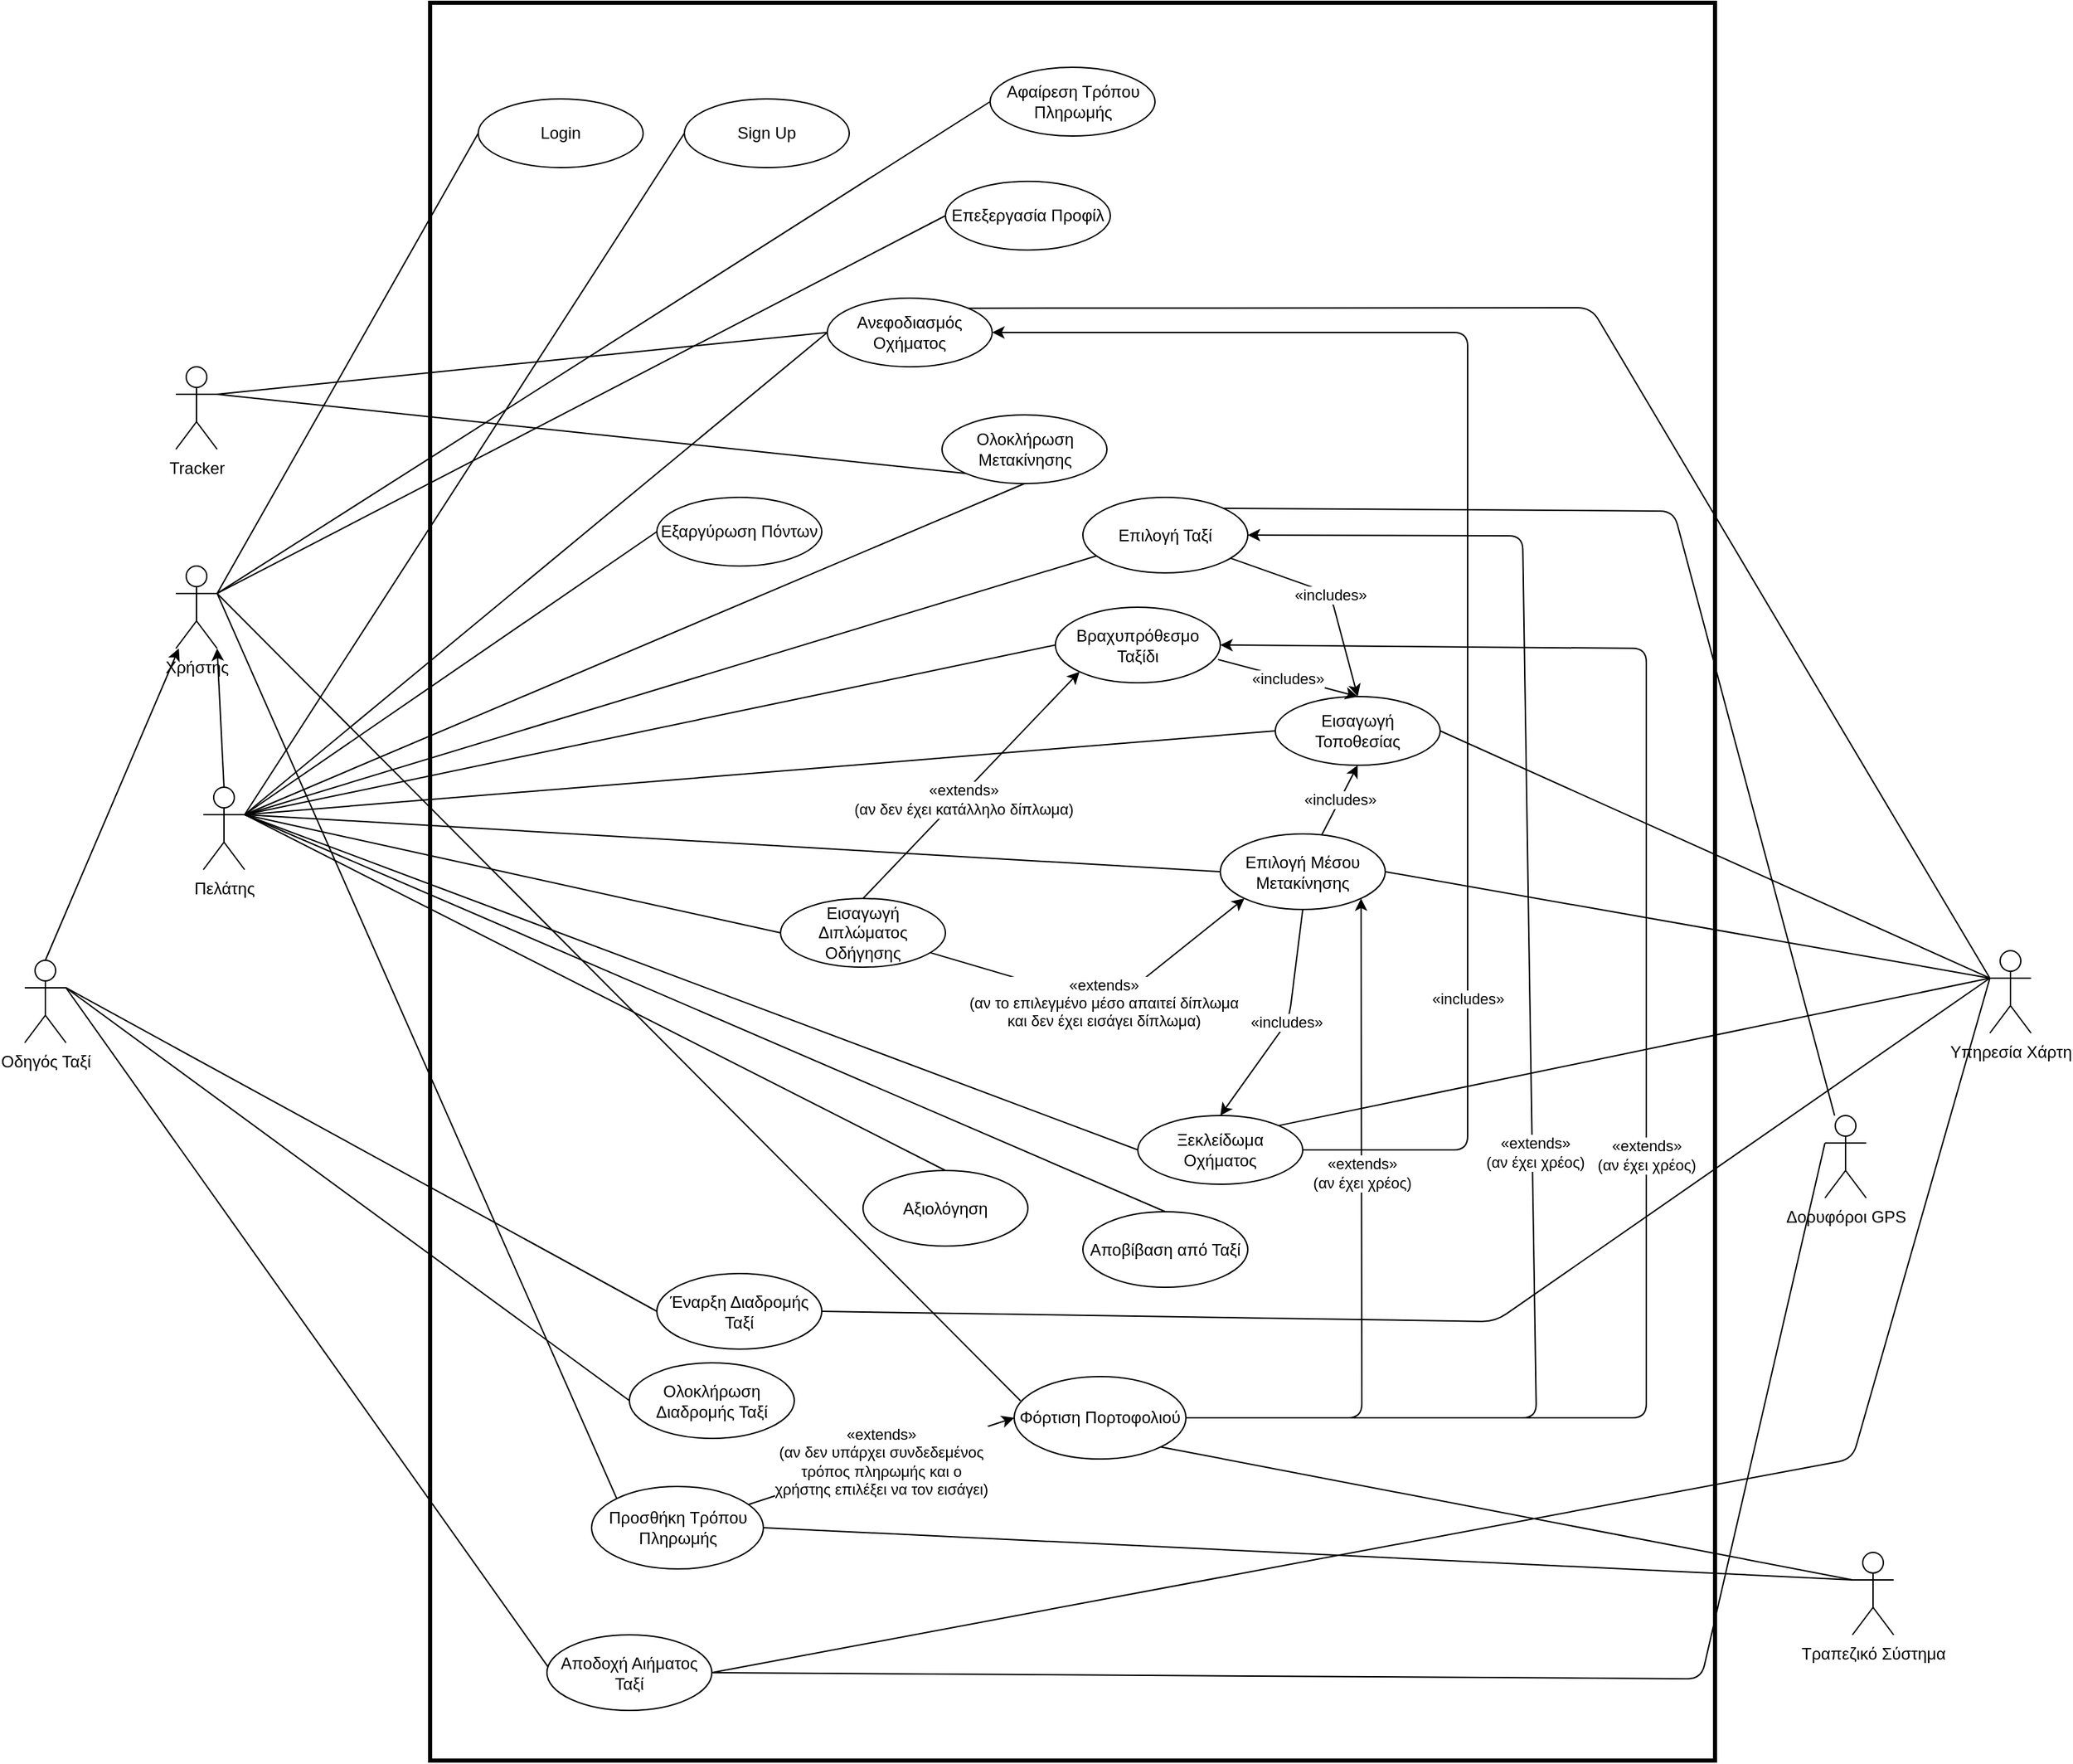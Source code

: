 <mxfile>
    <diagram name="Σελίδα-1" id="W96MZ3pNwyJOU8Pa48gL">
        <mxGraphModel dx="3240" dy="4241" grid="1" gridSize="10" guides="1" tooltips="1" connect="1" arrows="1" fold="1" page="1" pageScale="1" pageWidth="827" pageHeight="1169" math="0" shadow="0">
            <root>
                <mxCell id="0"/>
                <mxCell id="1" parent="0"/>
                <mxCell id="TMFWVWkfC0uBXqqR4gfE-117" value="" style="rounded=0;whiteSpace=wrap;html=1;gradientColor=default;fillColor=none;strokeWidth=3;" parent="1" vertex="1">
                    <mxGeometry x="5" y="-1800" width="935" height="1279.5" as="geometry"/>
                </mxCell>
                <mxCell id="iz2s1d51JbCJ1DRqa-HV-39" value="Έναρξη Διαδρομής Ταξί" style="ellipse;whiteSpace=wrap;html=1;strokeWidth=1;" parent="1" vertex="1">
                    <mxGeometry x="170" y="-875" width="120" height="55" as="geometry"/>
                </mxCell>
                <mxCell id="iz2s1d51JbCJ1DRqa-HV-40" value="Ολοκλήρωση Διαδρομής Ταξί" style="ellipse;whiteSpace=wrap;html=1;strokeWidth=1;" parent="1" vertex="1">
                    <mxGeometry x="150" y="-810" width="120" height="55" as="geometry"/>
                </mxCell>
                <mxCell id="TMFWVWkfC0uBXqqR4gfE-33" style="edgeStyle=none;html=1;exitX=1;exitY=0.333;exitDx=0;exitDy=0;exitPerimeter=0;entryX=0;entryY=0.5;entryDx=0;entryDy=0;endArrow=none;endFill=0;" parent="1" source="TMFWVWkfC0uBXqqR4gfE-31" target="TMFWVWkfC0uBXqqR4gfE-32" edge="1">
                    <mxGeometry relative="1" as="geometry"/>
                </mxCell>
                <mxCell id="TMFWVWkfC0uBXqqR4gfE-36" style="edgeStyle=none;html=1;exitX=1;exitY=0.333;exitDx=0;exitDy=0;exitPerimeter=0;entryX=0;entryY=0.5;entryDx=0;entryDy=0;endArrow=none;endFill=0;" parent="1" source="TMFWVWkfC0uBXqqR4gfE-31" target="TMFWVWkfC0uBXqqR4gfE-35" edge="1">
                    <mxGeometry relative="1" as="geometry"/>
                </mxCell>
                <mxCell id="TMFWVWkfC0uBXqqR4gfE-37" style="edgeStyle=none;html=1;exitX=1;exitY=0.333;exitDx=0;exitDy=0;exitPerimeter=0;entryX=0;entryY=0.5;entryDx=0;entryDy=0;endArrow=none;endFill=0;" parent="1" source="TMFWVWkfC0uBXqqR4gfE-31" target="TMFWVWkfC0uBXqqR4gfE-34" edge="1">
                    <mxGeometry relative="1" as="geometry"/>
                </mxCell>
                <mxCell id="TMFWVWkfC0uBXqqR4gfE-39" style="edgeStyle=none;html=1;exitX=1;exitY=0.333;exitDx=0;exitDy=0;exitPerimeter=0;endArrow=none;endFill=0;" parent="1" source="TMFWVWkfC0uBXqqR4gfE-31" target="TMFWVWkfC0uBXqqR4gfE-38" edge="1">
                    <mxGeometry relative="1" as="geometry"/>
                </mxCell>
                <mxCell id="TMFWVWkfC0uBXqqR4gfE-41" style="edgeStyle=none;html=1;exitX=1;exitY=0.333;exitDx=0;exitDy=0;exitPerimeter=0;entryX=0.5;entryY=1;entryDx=0;entryDy=0;endArrow=none;endFill=0;" parent="1" source="TMFWVWkfC0uBXqqR4gfE-31" target="TMFWVWkfC0uBXqqR4gfE-40" edge="1">
                    <mxGeometry relative="1" as="geometry"/>
                </mxCell>
                <mxCell id="TMFWVWkfC0uBXqqR4gfE-43" style="edgeStyle=none;html=1;exitX=1;exitY=0.333;exitDx=0;exitDy=0;exitPerimeter=0;entryX=0;entryY=0.5;entryDx=0;entryDy=0;endArrow=none;endFill=0;" parent="1" source="TMFWVWkfC0uBXqqR4gfE-31" target="TMFWVWkfC0uBXqqR4gfE-42" edge="1">
                    <mxGeometry relative="1" as="geometry"/>
                </mxCell>
                <mxCell id="TMFWVWkfC0uBXqqR4gfE-45" style="edgeStyle=none;html=1;exitX=1;exitY=0.333;exitDx=0;exitDy=0;exitPerimeter=0;entryX=0;entryY=0.5;entryDx=0;entryDy=0;endArrow=none;endFill=0;" parent="1" source="TMFWVWkfC0uBXqqR4gfE-31" target="TMFWVWkfC0uBXqqR4gfE-44" edge="1">
                    <mxGeometry relative="1" as="geometry"/>
                </mxCell>
                <mxCell id="TMFWVWkfC0uBXqqR4gfE-47" style="edgeStyle=none;html=1;exitX=1;exitY=0.333;exitDx=0;exitDy=0;exitPerimeter=0;entryX=0;entryY=0.5;entryDx=0;entryDy=0;endArrow=none;endFill=0;" parent="1" source="TMFWVWkfC0uBXqqR4gfE-31" target="TMFWVWkfC0uBXqqR4gfE-46" edge="1">
                    <mxGeometry relative="1" as="geometry"/>
                </mxCell>
                <mxCell id="TMFWVWkfC0uBXqqR4gfE-49" style="edgeStyle=none;html=1;exitX=1;exitY=0.333;exitDx=0;exitDy=0;exitPerimeter=0;entryX=0.5;entryY=0;entryDx=0;entryDy=0;endArrow=none;endFill=0;" parent="1" source="TMFWVWkfC0uBXqqR4gfE-31" target="TMFWVWkfC0uBXqqR4gfE-48" edge="1">
                    <mxGeometry relative="1" as="geometry"/>
                </mxCell>
                <mxCell id="TMFWVWkfC0uBXqqR4gfE-51" style="edgeStyle=none;html=1;exitX=1;exitY=0.333;exitDx=0;exitDy=0;exitPerimeter=0;entryX=0.5;entryY=0;entryDx=0;entryDy=0;endArrow=none;endFill=0;" parent="1" source="TMFWVWkfC0uBXqqR4gfE-31" target="TMFWVWkfC0uBXqqR4gfE-50" edge="1">
                    <mxGeometry relative="1" as="geometry"/>
                </mxCell>
                <mxCell id="TMFWVWkfC0uBXqqR4gfE-87" style="edgeStyle=none;html=1;exitX=0.5;exitY=0;exitDx=0;exitDy=0;exitPerimeter=0;entryX=1;entryY=1;entryDx=0;entryDy=0;entryPerimeter=0;endArrow=classic;endFill=1;" parent="1" source="TMFWVWkfC0uBXqqR4gfE-31" target="TMFWVWkfC0uBXqqR4gfE-67" edge="1">
                    <mxGeometry relative="1" as="geometry"/>
                </mxCell>
                <mxCell id="TMFWVWkfC0uBXqqR4gfE-126" style="edgeStyle=none;html=1;exitX=1;exitY=0.333;exitDx=0;exitDy=0;exitPerimeter=0;entryX=0;entryY=0.5;entryDx=0;entryDy=0;endArrow=none;endFill=0;" parent="1" source="TMFWVWkfC0uBXqqR4gfE-31" target="TMFWVWkfC0uBXqqR4gfE-119" edge="1">
                    <mxGeometry relative="1" as="geometry"/>
                </mxCell>
                <mxCell id="TMFWVWkfC0uBXqqR4gfE-31" value="Πελάτης" style="shape=umlActor;verticalLabelPosition=bottom;verticalAlign=top;html=1;outlineConnect=0;" parent="1" vertex="1">
                    <mxGeometry x="-160" y="-1229" width="30" height="60" as="geometry"/>
                </mxCell>
                <mxCell id="TMFWVWkfC0uBXqqR4gfE-59" value="«includes»" style="edgeStyle=none;html=1;exitX=0.5;exitY=1;exitDx=0;exitDy=0;entryX=0.5;entryY=0;entryDx=0;entryDy=0;endArrow=classic;endFill=1;" parent="1" source="TMFWVWkfC0uBXqqR4gfE-32" target="TMFWVWkfC0uBXqqR4gfE-44" edge="1">
                    <mxGeometry relative="1" as="geometry">
                        <Array as="points">
                            <mxPoint x="630" y="-1060"/>
                        </Array>
                    </mxGeometry>
                </mxCell>
                <mxCell id="TMFWVWkfC0uBXqqR4gfE-62" value="«includes»" style="edgeStyle=none;html=1;entryX=0.5;entryY=1;entryDx=0;entryDy=0;endArrow=classic;endFill=1;" parent="1" source="TMFWVWkfC0uBXqqR4gfE-32" target="TMFWVWkfC0uBXqqR4gfE-34" edge="1">
                    <mxGeometry relative="1" as="geometry"/>
                </mxCell>
                <mxCell id="TMFWVWkfC0uBXqqR4gfE-32" value="Επιλογή Μέσου Μετακίνησης" style="ellipse;whiteSpace=wrap;html=1;strokeWidth=1;" parent="1" vertex="1">
                    <mxGeometry x="580" y="-1195" width="120" height="55" as="geometry"/>
                </mxCell>
                <mxCell id="TMFWVWkfC0uBXqqR4gfE-34" value="Εισαγωγή Τοποθεσίας" style="ellipse;whiteSpace=wrap;html=1;perimeterSpacing=0;strokeWidth=1;" parent="1" vertex="1">
                    <mxGeometry x="620" y="-1295" width="120" height="50" as="geometry"/>
                </mxCell>
                <mxCell id="TMFWVWkfC0uBXqqR4gfE-80" value="«includes»" style="edgeStyle=none;html=1;exitX=0.986;exitY=0.692;exitDx=0;exitDy=0;entryX=0.5;entryY=0;entryDx=0;entryDy=0;endArrow=classic;endFill=1;exitPerimeter=0;" parent="1" source="TMFWVWkfC0uBXqqR4gfE-35" target="TMFWVWkfC0uBXqqR4gfE-34" edge="1">
                    <mxGeometry relative="1" as="geometry"/>
                </mxCell>
                <mxCell id="TMFWVWkfC0uBXqqR4gfE-35" value="Βραχυπρόθεσμο Ταξίδι" style="ellipse;whiteSpace=wrap;html=1;strokeWidth=1;" parent="1" vertex="1">
                    <mxGeometry x="460" y="-1360" width="120" height="55" as="geometry"/>
                </mxCell>
                <mxCell id="TMFWVWkfC0uBXqqR4gfE-81" value="«includes»" style="edgeStyle=none;html=1;entryX=0.5;entryY=0;entryDx=0;entryDy=0;endArrow=classic;endFill=1;" parent="1" source="TMFWVWkfC0uBXqqR4gfE-38" target="TMFWVWkfC0uBXqqR4gfE-34" edge="1">
                    <mxGeometry relative="1" as="geometry">
                        <Array as="points">
                            <mxPoint x="660" y="-1370"/>
                        </Array>
                    </mxGeometry>
                </mxCell>
                <mxCell id="TMFWVWkfC0uBXqqR4gfE-38" value="Επιλογή Ταξί" style="ellipse;whiteSpace=wrap;html=1;strokeWidth=1;" parent="1" vertex="1">
                    <mxGeometry x="480" y="-1440" width="120" height="55" as="geometry"/>
                </mxCell>
                <mxCell id="TMFWVWkfC0uBXqqR4gfE-40" value="Ολοκλήρωση Μετακίνησης" style="ellipse;whiteSpace=wrap;html=1;perimeterSpacing=0;strokeWidth=1;" parent="1" vertex="1">
                    <mxGeometry x="377.5" y="-1500" width="120" height="50" as="geometry"/>
                </mxCell>
                <mxCell id="TMFWVWkfC0uBXqqR4gfE-61" value="«extends»&lt;div&gt;(αν το επιλεγμένο μέσο απαιτεί δίπλωμα&lt;/div&gt;&lt;div&gt;και δεν έχει εισάγει δίπλωμα)&lt;/div&gt;" style="edgeStyle=none;html=1;entryX=0;entryY=1;entryDx=0;entryDy=0;endArrow=classic;endFill=1;" parent="1" source="TMFWVWkfC0uBXqqR4gfE-42" target="TMFWVWkfC0uBXqqR4gfE-32" edge="1">
                    <mxGeometry relative="1" as="geometry">
                        <Array as="points">
                            <mxPoint x="500" y="-1070"/>
                        </Array>
                    </mxGeometry>
                </mxCell>
                <mxCell id="TMFWVWkfC0uBXqqR4gfE-79" value="«extends»&lt;div&gt;(αν δεν έχει κατάλληλο δίπλωμα)&lt;/div&gt;" style="edgeStyle=none;html=1;exitX=0.5;exitY=0;exitDx=0;exitDy=0;entryX=0;entryY=1;entryDx=0;entryDy=0;endArrow=classic;endFill=1;" parent="1" source="TMFWVWkfC0uBXqqR4gfE-42" target="TMFWVWkfC0uBXqqR4gfE-35" edge="1">
                    <mxGeometry x="-0.104" y="-3" relative="1" as="geometry">
                        <mxPoint as="offset"/>
                    </mxGeometry>
                </mxCell>
                <mxCell id="TMFWVWkfC0uBXqqR4gfE-42" value="Εισαγωγή Διπλώματος Οδήγησης" style="ellipse;whiteSpace=wrap;html=1;strokeWidth=1;" parent="1" vertex="1">
                    <mxGeometry x="260" y="-1148" width="120" height="50" as="geometry"/>
                </mxCell>
                <mxCell id="TMFWVWkfC0uBXqqR4gfE-75" style="edgeStyle=none;html=1;exitX=1;exitY=0.5;exitDx=0;exitDy=0;entryX=1;entryY=0.5;entryDx=0;entryDy=0;endArrow=classic;endFill=1;" parent="1" source="TMFWVWkfC0uBXqqR4gfE-44" target="TMFWVWkfC0uBXqqR4gfE-46" edge="1">
                    <mxGeometry relative="1" as="geometry">
                        <Array as="points">
                            <mxPoint x="760" y="-965"/>
                            <mxPoint x="760" y="-1560"/>
                        </Array>
                    </mxGeometry>
                </mxCell>
                <mxCell id="TMFWVWkfC0uBXqqR4gfE-76" value="«includes»" style="edgeLabel;html=1;align=center;verticalAlign=middle;resizable=0;points=[];" parent="TMFWVWkfC0uBXqqR4gfE-75" vertex="1" connectable="0">
                    <mxGeometry x="0.001" y="2" relative="1" as="geometry">
                        <mxPoint x="2" y="301" as="offset"/>
                    </mxGeometry>
                </mxCell>
                <mxCell id="TMFWVWkfC0uBXqqR4gfE-44" value="Ξεκλείδωμα Οχήματος" style="ellipse;whiteSpace=wrap;html=1;strokeWidth=1;" parent="1" vertex="1">
                    <mxGeometry x="520" y="-990" width="120" height="50" as="geometry"/>
                </mxCell>
                <mxCell id="TMFWVWkfC0uBXqqR4gfE-46" value="Ανεφοδιασμός Οχήματος" style="ellipse;whiteSpace=wrap;html=1;strokeWidth=1;" parent="1" vertex="1">
                    <mxGeometry x="294" y="-1585" width="120" height="50" as="geometry"/>
                </mxCell>
                <mxCell id="TMFWVWkfC0uBXqqR4gfE-48" value="Αποβίβαση από Ταξί" style="ellipse;whiteSpace=wrap;html=1;strokeWidth=1;" parent="1" vertex="1">
                    <mxGeometry x="480" y="-920" width="120" height="55" as="geometry"/>
                </mxCell>
                <mxCell id="TMFWVWkfC0uBXqqR4gfE-50" value="Αξιολόγηση" style="ellipse;whiteSpace=wrap;html=1;strokeWidth=1;" parent="1" vertex="1">
                    <mxGeometry x="320" y="-950" width="120" height="55" as="geometry"/>
                </mxCell>
                <mxCell id="TMFWVWkfC0uBXqqR4gfE-56" style="edgeStyle=none;html=1;exitX=1;exitY=0.333;exitDx=0;exitDy=0;exitPerimeter=0;entryX=0;entryY=1;entryDx=0;entryDy=0;endArrow=none;endFill=0;" parent="1" source="TMFWVWkfC0uBXqqR4gfE-55" target="TMFWVWkfC0uBXqqR4gfE-40" edge="1">
                    <mxGeometry relative="1" as="geometry"/>
                </mxCell>
                <mxCell id="TMFWVWkfC0uBXqqR4gfE-57" style="edgeStyle=none;html=1;exitX=1;exitY=0.333;exitDx=0;exitDy=0;exitPerimeter=0;entryX=0;entryY=0.5;entryDx=0;entryDy=0;endArrow=none;endFill=0;" parent="1" source="TMFWVWkfC0uBXqqR4gfE-55" target="TMFWVWkfC0uBXqqR4gfE-46" edge="1">
                    <mxGeometry relative="1" as="geometry"/>
                </mxCell>
                <mxCell id="TMFWVWkfC0uBXqqR4gfE-55" value="Tracker" style="shape=umlActor;verticalLabelPosition=bottom;verticalAlign=top;html=1;outlineConnect=0;" parent="1" vertex="1">
                    <mxGeometry x="-180" y="-1535" width="30" height="60" as="geometry"/>
                </mxCell>
                <mxCell id="TMFWVWkfC0uBXqqR4gfE-72" style="edgeStyle=none;html=1;exitX=1;exitY=0.5;exitDx=0;exitDy=0;entryX=1;entryY=1;entryDx=0;entryDy=0;endArrow=classic;endFill=1;" parent="1" source="TMFWVWkfC0uBXqqR4gfE-63" target="TMFWVWkfC0uBXqqR4gfE-32" edge="1">
                    <mxGeometry relative="1" as="geometry">
                        <Array as="points">
                            <mxPoint x="683" y="-770"/>
                        </Array>
                    </mxGeometry>
                </mxCell>
                <mxCell id="TMFWVWkfC0uBXqqR4gfE-73" value="«extends»&lt;div&gt;(αν έχει χρέος)&lt;/div&gt;" style="edgeLabel;html=1;align=center;verticalAlign=middle;resizable=0;points=[];" parent="TMFWVWkfC0uBXqqR4gfE-72" vertex="1" connectable="0">
                    <mxGeometry x="0.21" relative="1" as="geometry">
                        <mxPoint as="offset"/>
                    </mxGeometry>
                </mxCell>
                <mxCell id="TMFWVWkfC0uBXqqR4gfE-82" value="«extends»&lt;div&gt;(αν έχει χρέος)&lt;/div&gt;" style="edgeStyle=none;html=1;exitX=1;exitY=0.5;exitDx=0;exitDy=0;entryX=1;entryY=0.5;entryDx=0;entryDy=0;endArrow=classic;endFill=1;" parent="1" source="TMFWVWkfC0uBXqqR4gfE-63" target="TMFWVWkfC0uBXqqR4gfE-38" edge="1">
                    <mxGeometry x="-0.184" y="-2" relative="1" as="geometry">
                        <Array as="points">
                            <mxPoint x="810" y="-770"/>
                            <mxPoint x="800" y="-1412"/>
                        </Array>
                        <mxPoint as="offset"/>
                    </mxGeometry>
                </mxCell>
                <mxCell id="TMFWVWkfC0uBXqqR4gfE-83" value="«extends»&lt;div&gt;(αν έχει χρέος)&lt;/div&gt;" style="edgeStyle=none;html=1;exitX=1;exitY=0.5;exitDx=0;exitDy=0;entryX=1;entryY=0.5;entryDx=0;entryDy=0;endArrow=classic;endFill=1;" parent="1" source="TMFWVWkfC0uBXqqR4gfE-63" target="TMFWVWkfC0uBXqqR4gfE-35" edge="1">
                    <mxGeometry x="-0.127" relative="1" as="geometry">
                        <Array as="points">
                            <mxPoint x="890" y="-770"/>
                            <mxPoint x="890" y="-1330"/>
                        </Array>
                        <mxPoint as="offset"/>
                    </mxGeometry>
                </mxCell>
                <mxCell id="TMFWVWkfC0uBXqqR4gfE-63" value="Φόρτιση Πορτοφολιού" style="ellipse;whiteSpace=wrap;html=1;strokeWidth=1;" parent="1" vertex="1">
                    <mxGeometry x="430" y="-800" width="125" height="60" as="geometry"/>
                </mxCell>
                <mxCell id="TMFWVWkfC0uBXqqR4gfE-68" style="edgeStyle=none;html=1;exitX=1;exitY=0.333;exitDx=0;exitDy=0;exitPerimeter=0;entryX=0.037;entryY=0.294;entryDx=0;entryDy=0;entryPerimeter=0;endArrow=none;endFill=0;" parent="1" source="TMFWVWkfC0uBXqqR4gfE-67" target="TMFWVWkfC0uBXqqR4gfE-63" edge="1">
                    <mxGeometry relative="1" as="geometry"/>
                </mxCell>
                <mxCell id="TMFWVWkfC0uBXqqR4gfE-70" style="edgeStyle=none;html=1;exitX=1;exitY=0.333;exitDx=0;exitDy=0;exitPerimeter=0;entryX=0;entryY=0;entryDx=0;entryDy=0;endArrow=none;endFill=0;" parent="1" source="TMFWVWkfC0uBXqqR4gfE-67" target="TMFWVWkfC0uBXqqR4gfE-69" edge="1">
                    <mxGeometry relative="1" as="geometry"/>
                </mxCell>
                <mxCell id="TMFWVWkfC0uBXqqR4gfE-123" style="edgeStyle=none;html=1;exitX=1;exitY=0.333;exitDx=0;exitDy=0;exitPerimeter=0;entryX=0;entryY=0.5;entryDx=0;entryDy=0;endArrow=none;endFill=0;" parent="1" source="TMFWVWkfC0uBXqqR4gfE-31" target="TMFWVWkfC0uBXqqR4gfE-122" edge="1">
                    <mxGeometry relative="1" as="geometry"/>
                </mxCell>
                <mxCell id="TMFWVWkfC0uBXqqR4gfE-125" style="edgeStyle=none;html=1;exitX=1;exitY=0.333;exitDx=0;exitDy=0;exitPerimeter=0;entryX=0;entryY=0.5;entryDx=0;entryDy=0;endArrow=none;endFill=0;" parent="1" source="TMFWVWkfC0uBXqqR4gfE-67" target="TMFWVWkfC0uBXqqR4gfE-118" edge="1">
                    <mxGeometry relative="1" as="geometry"/>
                </mxCell>
                <mxCell id="TMFWVWkfC0uBXqqR4gfE-127" style="edgeStyle=none;html=1;exitX=1;exitY=0.333;exitDx=0;exitDy=0;exitPerimeter=0;entryX=0;entryY=0.5;entryDx=0;entryDy=0;endArrow=none;endFill=0;" parent="1" source="TMFWVWkfC0uBXqqR4gfE-67" target="TMFWVWkfC0uBXqqR4gfE-120" edge="1">
                    <mxGeometry relative="1" as="geometry"/>
                </mxCell>
                <mxCell id="TMFWVWkfC0uBXqqR4gfE-128" style="edgeStyle=none;html=1;exitX=1;exitY=0.333;exitDx=0;exitDy=0;exitPerimeter=0;entryX=0;entryY=0.5;entryDx=0;entryDy=0;endArrow=none;endFill=0;" parent="1" source="TMFWVWkfC0uBXqqR4gfE-67" target="TMFWVWkfC0uBXqqR4gfE-121" edge="1">
                    <mxGeometry relative="1" as="geometry"/>
                </mxCell>
                <mxCell id="TMFWVWkfC0uBXqqR4gfE-67" value="Χρήστης" style="shape=umlActor;verticalLabelPosition=bottom;verticalAlign=top;html=1;outlineConnect=0;" parent="1" vertex="1">
                    <mxGeometry x="-180" y="-1390" width="30" height="60" as="geometry"/>
                </mxCell>
                <mxCell id="TMFWVWkfC0uBXqqR4gfE-74" value="«extends»&lt;div&gt;(αν δεν υπάρχει συνδεδεμένος&lt;/div&gt;&lt;div&gt;τρόπος πληρωμής και ο&lt;/div&gt;&lt;div&gt;χρήστης επιλέξει να τον εισάγει)&lt;/div&gt;" style="edgeStyle=none;html=1;entryX=0;entryY=0.5;entryDx=0;entryDy=0;endArrow=classic;endFill=1;" parent="1" source="TMFWVWkfC0uBXqqR4gfE-69" target="TMFWVWkfC0uBXqqR4gfE-63" edge="1">
                    <mxGeometry relative="1" as="geometry"/>
                </mxCell>
                <mxCell id="TMFWVWkfC0uBXqqR4gfE-69" value="Προσθήκη Τρόπου Πληρωμής" style="ellipse;whiteSpace=wrap;html=1;strokeWidth=1;" parent="1" vertex="1">
                    <mxGeometry x="122.5" y="-720" width="125" height="60" as="geometry"/>
                </mxCell>
                <mxCell id="TMFWVWkfC0uBXqqR4gfE-89" style="edgeStyle=none;html=1;exitX=0.5;exitY=0;exitDx=0;exitDy=0;exitPerimeter=0;endArrow=classic;endFill=1;" parent="1" source="TMFWVWkfC0uBXqqR4gfE-84" target="TMFWVWkfC0uBXqqR4gfE-67" edge="1">
                    <mxGeometry relative="1" as="geometry"/>
                </mxCell>
                <mxCell id="TMFWVWkfC0uBXqqR4gfE-91" style="edgeStyle=none;html=1;exitX=1;exitY=0.333;exitDx=0;exitDy=0;exitPerimeter=0;entryX=0;entryY=0.5;entryDx=0;entryDy=0;endArrow=none;endFill=0;" parent="1" source="TMFWVWkfC0uBXqqR4gfE-84" target="iz2s1d51JbCJ1DRqa-HV-39" edge="1">
                    <mxGeometry relative="1" as="geometry"/>
                </mxCell>
                <mxCell id="TMFWVWkfC0uBXqqR4gfE-92" style="edgeStyle=none;html=1;exitX=1;exitY=0.333;exitDx=0;exitDy=0;exitPerimeter=0;entryX=0;entryY=0.5;entryDx=0;entryDy=0;endArrow=none;endFill=0;" parent="1" source="TMFWVWkfC0uBXqqR4gfE-84" target="iz2s1d51JbCJ1DRqa-HV-40" edge="1">
                    <mxGeometry relative="1" as="geometry"/>
                </mxCell>
                <mxCell id="TMFWVWkfC0uBXqqR4gfE-101" style="edgeStyle=none;html=1;exitX=1;exitY=0.333;exitDx=0;exitDy=0;exitPerimeter=0;entryX=0;entryY=1;entryDx=0;entryDy=0;endArrow=none;endFill=0;" parent="1" source="TMFWVWkfC0uBXqqR4gfE-84" target="TMFWVWkfC0uBXqqR4gfE-100" edge="1">
                    <mxGeometry relative="1" as="geometry"/>
                </mxCell>
                <mxCell id="TMFWVWkfC0uBXqqR4gfE-84" value="Οδηγός Ταξί" style="shape=umlActor;verticalLabelPosition=bottom;verticalAlign=top;html=1;outlineConnect=0;" parent="1" vertex="1">
                    <mxGeometry x="-290" y="-1103" width="30" height="60" as="geometry"/>
                </mxCell>
                <mxCell id="TMFWVWkfC0uBXqqR4gfE-96" style="edgeStyle=none;html=1;endArrow=none;endFill=0;entryX=1;entryY=0;entryDx=0;entryDy=0;" parent="1" source="TMFWVWkfC0uBXqqR4gfE-95" target="TMFWVWkfC0uBXqqR4gfE-38" edge="1">
                    <mxGeometry relative="1" as="geometry">
                        <Array as="points">
                            <mxPoint x="910" y="-1430"/>
                        </Array>
                    </mxGeometry>
                </mxCell>
                <mxCell id="TMFWVWkfC0uBXqqR4gfE-105" style="edgeStyle=none;html=1;exitX=0;exitY=0.333;exitDx=0;exitDy=0;exitPerimeter=0;entryX=1;entryY=0.5;entryDx=0;entryDy=0;endArrow=none;endFill=0;" parent="1" source="TMFWVWkfC0uBXqqR4gfE-95" target="TMFWVWkfC0uBXqqR4gfE-100" edge="1">
                    <mxGeometry relative="1" as="geometry">
                        <Array as="points">
                            <mxPoint x="930" y="-580"/>
                        </Array>
                    </mxGeometry>
                </mxCell>
                <mxCell id="TMFWVWkfC0uBXqqR4gfE-95" value="Δορυφόροι GPS" style="shape=umlActor;verticalLabelPosition=bottom;verticalAlign=top;html=1;outlineConnect=0;" parent="1" vertex="1">
                    <mxGeometry x="1020" y="-990" width="30" height="60" as="geometry"/>
                </mxCell>
                <mxCell id="TMFWVWkfC0uBXqqR4gfE-100" value="Αποδοχή Αιήματος Ταξί" style="ellipse;whiteSpace=wrap;html=1;strokeWidth=1;" parent="1" vertex="1">
                    <mxGeometry x="90" y="-612" width="120" height="55" as="geometry"/>
                </mxCell>
                <mxCell id="TMFWVWkfC0uBXqqR4gfE-108" style="edgeStyle=none;html=1;exitX=0;exitY=0.333;exitDx=0;exitDy=0;exitPerimeter=0;entryX=1;entryY=0.5;entryDx=0;entryDy=0;endArrow=none;endFill=0;" parent="1" source="TMFWVWkfC0uBXqqR4gfE-106" target="TMFWVWkfC0uBXqqR4gfE-69" edge="1">
                    <mxGeometry relative="1" as="geometry"/>
                </mxCell>
                <mxCell id="TMFWVWkfC0uBXqqR4gfE-109" style="edgeStyle=none;html=1;exitX=0;exitY=0.333;exitDx=0;exitDy=0;exitPerimeter=0;entryX=1;entryY=1;entryDx=0;entryDy=0;endArrow=none;endFill=0;" parent="1" source="TMFWVWkfC0uBXqqR4gfE-106" target="TMFWVWkfC0uBXqqR4gfE-63" edge="1">
                    <mxGeometry relative="1" as="geometry"/>
                </mxCell>
                <mxCell id="TMFWVWkfC0uBXqqR4gfE-106" value="Τραπεζικό Σύστημα" style="shape=umlActor;verticalLabelPosition=bottom;verticalAlign=top;html=1;outlineConnect=0;" parent="1" vertex="1">
                    <mxGeometry x="1040" y="-672" width="30" height="60" as="geometry"/>
                </mxCell>
                <mxCell id="TMFWVWkfC0uBXqqR4gfE-111" style="edgeStyle=none;html=1;exitX=0;exitY=0.333;exitDx=0;exitDy=0;exitPerimeter=0;entryX=1;entryY=0.5;entryDx=0;entryDy=0;endArrow=none;endFill=0;" parent="1" source="TMFWVWkfC0uBXqqR4gfE-110" target="TMFWVWkfC0uBXqqR4gfE-32" edge="1">
                    <mxGeometry relative="1" as="geometry"/>
                </mxCell>
                <mxCell id="TMFWVWkfC0uBXqqR4gfE-112" style="edgeStyle=none;html=1;exitX=0;exitY=0.333;exitDx=0;exitDy=0;exitPerimeter=0;entryX=1;entryY=0;entryDx=0;entryDy=0;endArrow=none;endFill=0;" parent="1" source="TMFWVWkfC0uBXqqR4gfE-110" target="TMFWVWkfC0uBXqqR4gfE-44" edge="1">
                    <mxGeometry relative="1" as="geometry"/>
                </mxCell>
                <mxCell id="TMFWVWkfC0uBXqqR4gfE-114" style="edgeStyle=none;html=1;exitX=0;exitY=0.333;exitDx=0;exitDy=0;exitPerimeter=0;entryX=1;entryY=0.5;entryDx=0;entryDy=0;endArrow=none;endFill=0;" parent="1" source="TMFWVWkfC0uBXqqR4gfE-110" target="TMFWVWkfC0uBXqqR4gfE-100" edge="1">
                    <mxGeometry relative="1" as="geometry">
                        <Array as="points">
                            <mxPoint x="1040" y="-740"/>
                        </Array>
                    </mxGeometry>
                </mxCell>
                <mxCell id="TMFWVWkfC0uBXqqR4gfE-115" style="edgeStyle=none;html=1;exitX=0;exitY=0.333;exitDx=0;exitDy=0;exitPerimeter=0;entryX=1;entryY=0.5;entryDx=0;entryDy=0;endArrow=none;endFill=0;" parent="1" source="TMFWVWkfC0uBXqqR4gfE-110" target="TMFWVWkfC0uBXqqR4gfE-34" edge="1">
                    <mxGeometry relative="1" as="geometry"/>
                </mxCell>
                <mxCell id="TMFWVWkfC0uBXqqR4gfE-116" style="edgeStyle=none;html=1;exitX=0;exitY=0.333;exitDx=0;exitDy=0;exitPerimeter=0;entryX=1;entryY=0;entryDx=0;entryDy=0;endArrow=none;endFill=0;" parent="1" source="TMFWVWkfC0uBXqqR4gfE-110" target="TMFWVWkfC0uBXqqR4gfE-46" edge="1">
                    <mxGeometry relative="1" as="geometry">
                        <Array as="points">
                            <mxPoint x="850" y="-1578"/>
                        </Array>
                    </mxGeometry>
                </mxCell>
                <mxCell id="19" style="edgeStyle=none;html=1;exitX=0;exitY=0.333;exitDx=0;exitDy=0;exitPerimeter=0;entryX=1;entryY=0.5;entryDx=0;entryDy=0;endArrow=none;endFill=0;" edge="1" parent="1" source="TMFWVWkfC0uBXqqR4gfE-110" target="iz2s1d51JbCJ1DRqa-HV-39">
                    <mxGeometry relative="1" as="geometry">
                        <Array as="points">
                            <mxPoint x="780" y="-840"/>
                        </Array>
                    </mxGeometry>
                </mxCell>
                <mxCell id="TMFWVWkfC0uBXqqR4gfE-110" value="Υπηρεσία Χάρτη" style="shape=umlActor;verticalLabelPosition=bottom;verticalAlign=top;html=1;outlineConnect=0;" parent="1" vertex="1">
                    <mxGeometry x="1140" y="-1110" width="30" height="60" as="geometry"/>
                </mxCell>
                <mxCell id="TMFWVWkfC0uBXqqR4gfE-118" value="Login" style="ellipse;whiteSpace=wrap;html=1;strokeWidth=1;" parent="1" vertex="1">
                    <mxGeometry x="40" y="-1730" width="120" height="50" as="geometry"/>
                </mxCell>
                <mxCell id="TMFWVWkfC0uBXqqR4gfE-119" value="Sign Up" style="ellipse;whiteSpace=wrap;html=1;strokeWidth=1;" parent="1" vertex="1">
                    <mxGeometry x="190" y="-1730" width="120" height="50" as="geometry"/>
                </mxCell>
                <mxCell id="TMFWVWkfC0uBXqqR4gfE-120" value="Αφαίρεση Τρόπου Πληρωμής" style="ellipse;whiteSpace=wrap;html=1;strokeWidth=1;" parent="1" vertex="1">
                    <mxGeometry x="412.5" y="-1753" width="120" height="50" as="geometry"/>
                </mxCell>
                <mxCell id="TMFWVWkfC0uBXqqR4gfE-121" value="Επεξεργασία Προφίλ" style="ellipse;whiteSpace=wrap;html=1;strokeWidth=1;" parent="1" vertex="1">
                    <mxGeometry x="380" y="-1670" width="120" height="50" as="geometry"/>
                </mxCell>
                <mxCell id="TMFWVWkfC0uBXqqR4gfE-122" value="Εξαργύρωση Πόντων" style="ellipse;whiteSpace=wrap;html=1;strokeWidth=1;" parent="1" vertex="1">
                    <mxGeometry x="170" y="-1440" width="120" height="50" as="geometry"/>
                </mxCell>
            </root>
        </mxGraphModel>
    </diagram>
</mxfile>